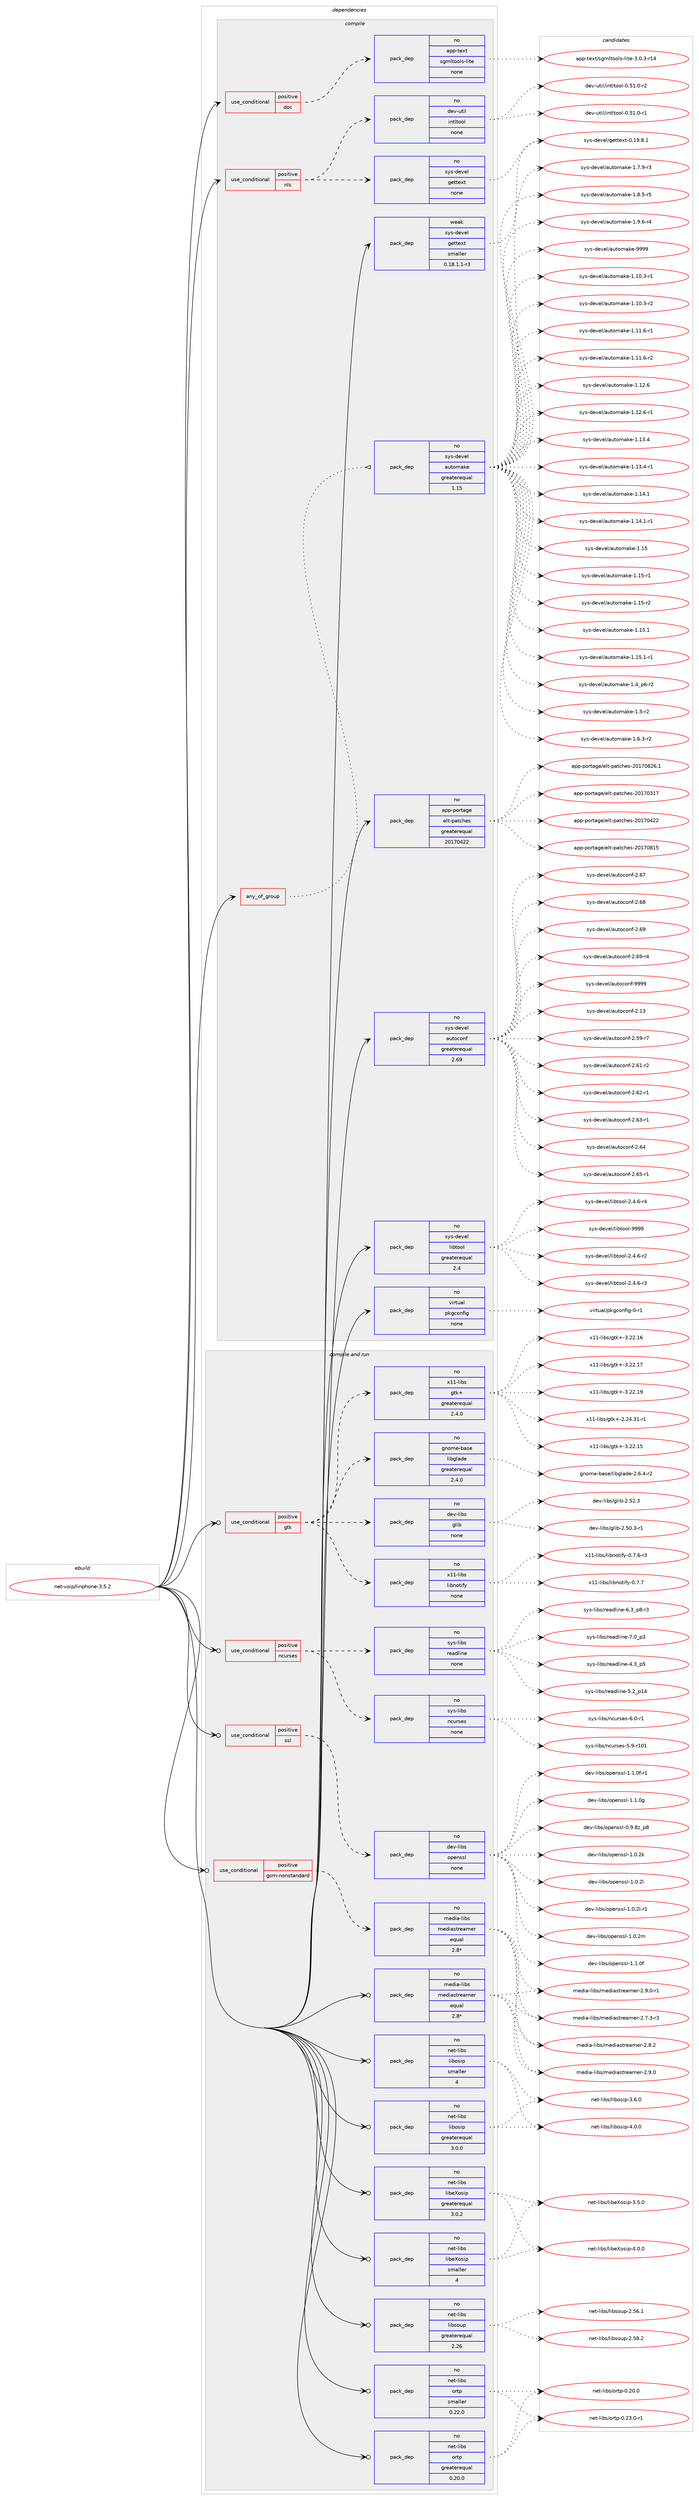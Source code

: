 digraph prolog {

# *************
# Graph options
# *************

newrank=true;
concentrate=true;
compound=true;
graph [rankdir=LR,fontname=Helvetica,fontsize=10,ranksep=1.5];#, ranksep=2.5, nodesep=0.2];
edge  [arrowhead=vee];
node  [fontname=Helvetica,fontsize=10];

# **********
# The ebuild
# **********

subgraph cluster_leftcol {
color=gray;
rank=same;
label=<<i>ebuild</i>>;
id [label="net-voip/linphone-3.5.2", color=red, width=4, href="../net-voip/linphone-3.5.2.svg"];
}

# ****************
# The dependencies
# ****************

subgraph cluster_midcol {
color=gray;
label=<<i>dependencies</i>>;
subgraph cluster_compile {
fillcolor="#eeeeee";
style=filled;
label=<<i>compile</i>>;
subgraph any7325 {
dependency437025 [label=<<TABLE BORDER="0" CELLBORDER="1" CELLSPACING="0" CELLPADDING="4"><TR><TD CELLPADDING="10">any_of_group</TD></TR></TABLE>>, shape=none, color=red];subgraph pack321517 {
dependency437026 [label=<<TABLE BORDER="0" CELLBORDER="1" CELLSPACING="0" CELLPADDING="4" WIDTH="220"><TR><TD ROWSPAN="6" CELLPADDING="30">pack_dep</TD></TR><TR><TD WIDTH="110">no</TD></TR><TR><TD>sys-devel</TD></TR><TR><TD>automake</TD></TR><TR><TD>greaterequal</TD></TR><TR><TD>1.15</TD></TR></TABLE>>, shape=none, color=blue];
}
dependency437025:e -> dependency437026:w [weight=20,style="dotted",arrowhead="oinv"];
}
id:e -> dependency437025:w [weight=20,style="solid",arrowhead="vee"];
subgraph cond107950 {
dependency437027 [label=<<TABLE BORDER="0" CELLBORDER="1" CELLSPACING="0" CELLPADDING="4"><TR><TD ROWSPAN="3" CELLPADDING="10">use_conditional</TD></TR><TR><TD>positive</TD></TR><TR><TD>doc</TD></TR></TABLE>>, shape=none, color=red];
subgraph pack321518 {
dependency437028 [label=<<TABLE BORDER="0" CELLBORDER="1" CELLSPACING="0" CELLPADDING="4" WIDTH="220"><TR><TD ROWSPAN="6" CELLPADDING="30">pack_dep</TD></TR><TR><TD WIDTH="110">no</TD></TR><TR><TD>app-text</TD></TR><TR><TD>sgmltools-lite</TD></TR><TR><TD>none</TD></TR><TR><TD></TD></TR></TABLE>>, shape=none, color=blue];
}
dependency437027:e -> dependency437028:w [weight=20,style="dashed",arrowhead="vee"];
}
id:e -> dependency437027:w [weight=20,style="solid",arrowhead="vee"];
subgraph cond107951 {
dependency437029 [label=<<TABLE BORDER="0" CELLBORDER="1" CELLSPACING="0" CELLPADDING="4"><TR><TD ROWSPAN="3" CELLPADDING="10">use_conditional</TD></TR><TR><TD>positive</TD></TR><TR><TD>nls</TD></TR></TABLE>>, shape=none, color=red];
subgraph pack321519 {
dependency437030 [label=<<TABLE BORDER="0" CELLBORDER="1" CELLSPACING="0" CELLPADDING="4" WIDTH="220"><TR><TD ROWSPAN="6" CELLPADDING="30">pack_dep</TD></TR><TR><TD WIDTH="110">no</TD></TR><TR><TD>dev-util</TD></TR><TR><TD>intltool</TD></TR><TR><TD>none</TD></TR><TR><TD></TD></TR></TABLE>>, shape=none, color=blue];
}
dependency437029:e -> dependency437030:w [weight=20,style="dashed",arrowhead="vee"];
subgraph pack321520 {
dependency437031 [label=<<TABLE BORDER="0" CELLBORDER="1" CELLSPACING="0" CELLPADDING="4" WIDTH="220"><TR><TD ROWSPAN="6" CELLPADDING="30">pack_dep</TD></TR><TR><TD WIDTH="110">no</TD></TR><TR><TD>sys-devel</TD></TR><TR><TD>gettext</TD></TR><TR><TD>none</TD></TR><TR><TD></TD></TR></TABLE>>, shape=none, color=blue];
}
dependency437029:e -> dependency437031:w [weight=20,style="dashed",arrowhead="vee"];
}
id:e -> dependency437029:w [weight=20,style="solid",arrowhead="vee"];
subgraph pack321521 {
dependency437032 [label=<<TABLE BORDER="0" CELLBORDER="1" CELLSPACING="0" CELLPADDING="4" WIDTH="220"><TR><TD ROWSPAN="6" CELLPADDING="30">pack_dep</TD></TR><TR><TD WIDTH="110">no</TD></TR><TR><TD>app-portage</TD></TR><TR><TD>elt-patches</TD></TR><TR><TD>greaterequal</TD></TR><TR><TD>20170422</TD></TR></TABLE>>, shape=none, color=blue];
}
id:e -> dependency437032:w [weight=20,style="solid",arrowhead="vee"];
subgraph pack321522 {
dependency437033 [label=<<TABLE BORDER="0" CELLBORDER="1" CELLSPACING="0" CELLPADDING="4" WIDTH="220"><TR><TD ROWSPAN="6" CELLPADDING="30">pack_dep</TD></TR><TR><TD WIDTH="110">no</TD></TR><TR><TD>sys-devel</TD></TR><TR><TD>autoconf</TD></TR><TR><TD>greaterequal</TD></TR><TR><TD>2.69</TD></TR></TABLE>>, shape=none, color=blue];
}
id:e -> dependency437033:w [weight=20,style="solid",arrowhead="vee"];
subgraph pack321523 {
dependency437034 [label=<<TABLE BORDER="0" CELLBORDER="1" CELLSPACING="0" CELLPADDING="4" WIDTH="220"><TR><TD ROWSPAN="6" CELLPADDING="30">pack_dep</TD></TR><TR><TD WIDTH="110">no</TD></TR><TR><TD>sys-devel</TD></TR><TR><TD>libtool</TD></TR><TR><TD>greaterequal</TD></TR><TR><TD>2.4</TD></TR></TABLE>>, shape=none, color=blue];
}
id:e -> dependency437034:w [weight=20,style="solid",arrowhead="vee"];
subgraph pack321524 {
dependency437035 [label=<<TABLE BORDER="0" CELLBORDER="1" CELLSPACING="0" CELLPADDING="4" WIDTH="220"><TR><TD ROWSPAN="6" CELLPADDING="30">pack_dep</TD></TR><TR><TD WIDTH="110">no</TD></TR><TR><TD>virtual</TD></TR><TR><TD>pkgconfig</TD></TR><TR><TD>none</TD></TR><TR><TD></TD></TR></TABLE>>, shape=none, color=blue];
}
id:e -> dependency437035:w [weight=20,style="solid",arrowhead="vee"];
subgraph pack321525 {
dependency437036 [label=<<TABLE BORDER="0" CELLBORDER="1" CELLSPACING="0" CELLPADDING="4" WIDTH="220"><TR><TD ROWSPAN="6" CELLPADDING="30">pack_dep</TD></TR><TR><TD WIDTH="110">weak</TD></TR><TR><TD>sys-devel</TD></TR><TR><TD>gettext</TD></TR><TR><TD>smaller</TD></TR><TR><TD>0.18.1.1-r3</TD></TR></TABLE>>, shape=none, color=blue];
}
id:e -> dependency437036:w [weight=20,style="solid",arrowhead="vee"];
}
subgraph cluster_compileandrun {
fillcolor="#eeeeee";
style=filled;
label=<<i>compile and run</i>>;
subgraph cond107952 {
dependency437037 [label=<<TABLE BORDER="0" CELLBORDER="1" CELLSPACING="0" CELLPADDING="4"><TR><TD ROWSPAN="3" CELLPADDING="10">use_conditional</TD></TR><TR><TD>positive</TD></TR><TR><TD>gsm-nonstandard</TD></TR></TABLE>>, shape=none, color=red];
subgraph pack321526 {
dependency437038 [label=<<TABLE BORDER="0" CELLBORDER="1" CELLSPACING="0" CELLPADDING="4" WIDTH="220"><TR><TD ROWSPAN="6" CELLPADDING="30">pack_dep</TD></TR><TR><TD WIDTH="110">no</TD></TR><TR><TD>media-libs</TD></TR><TR><TD>mediastreamer</TD></TR><TR><TD>equal</TD></TR><TR><TD>2.8*</TD></TR></TABLE>>, shape=none, color=blue];
}
dependency437037:e -> dependency437038:w [weight=20,style="dashed",arrowhead="vee"];
}
id:e -> dependency437037:w [weight=20,style="solid",arrowhead="odotvee"];
subgraph cond107953 {
dependency437039 [label=<<TABLE BORDER="0" CELLBORDER="1" CELLSPACING="0" CELLPADDING="4"><TR><TD ROWSPAN="3" CELLPADDING="10">use_conditional</TD></TR><TR><TD>positive</TD></TR><TR><TD>gtk</TD></TR></TABLE>>, shape=none, color=red];
subgraph pack321527 {
dependency437040 [label=<<TABLE BORDER="0" CELLBORDER="1" CELLSPACING="0" CELLPADDING="4" WIDTH="220"><TR><TD ROWSPAN="6" CELLPADDING="30">pack_dep</TD></TR><TR><TD WIDTH="110">no</TD></TR><TR><TD>dev-libs</TD></TR><TR><TD>glib</TD></TR><TR><TD>none</TD></TR><TR><TD></TD></TR></TABLE>>, shape=none, color=blue];
}
dependency437039:e -> dependency437040:w [weight=20,style="dashed",arrowhead="vee"];
subgraph pack321528 {
dependency437041 [label=<<TABLE BORDER="0" CELLBORDER="1" CELLSPACING="0" CELLPADDING="4" WIDTH="220"><TR><TD ROWSPAN="6" CELLPADDING="30">pack_dep</TD></TR><TR><TD WIDTH="110">no</TD></TR><TR><TD>gnome-base</TD></TR><TR><TD>libglade</TD></TR><TR><TD>greaterequal</TD></TR><TR><TD>2.4.0</TD></TR></TABLE>>, shape=none, color=blue];
}
dependency437039:e -> dependency437041:w [weight=20,style="dashed",arrowhead="vee"];
subgraph pack321529 {
dependency437042 [label=<<TABLE BORDER="0" CELLBORDER="1" CELLSPACING="0" CELLPADDING="4" WIDTH="220"><TR><TD ROWSPAN="6" CELLPADDING="30">pack_dep</TD></TR><TR><TD WIDTH="110">no</TD></TR><TR><TD>x11-libs</TD></TR><TR><TD>gtk+</TD></TR><TR><TD>greaterequal</TD></TR><TR><TD>2.4.0</TD></TR></TABLE>>, shape=none, color=blue];
}
dependency437039:e -> dependency437042:w [weight=20,style="dashed",arrowhead="vee"];
subgraph pack321530 {
dependency437043 [label=<<TABLE BORDER="0" CELLBORDER="1" CELLSPACING="0" CELLPADDING="4" WIDTH="220"><TR><TD ROWSPAN="6" CELLPADDING="30">pack_dep</TD></TR><TR><TD WIDTH="110">no</TD></TR><TR><TD>x11-libs</TD></TR><TR><TD>libnotify</TD></TR><TR><TD>none</TD></TR><TR><TD></TD></TR></TABLE>>, shape=none, color=blue];
}
dependency437039:e -> dependency437043:w [weight=20,style="dashed",arrowhead="vee"];
}
id:e -> dependency437039:w [weight=20,style="solid",arrowhead="odotvee"];
subgraph cond107954 {
dependency437044 [label=<<TABLE BORDER="0" CELLBORDER="1" CELLSPACING="0" CELLPADDING="4"><TR><TD ROWSPAN="3" CELLPADDING="10">use_conditional</TD></TR><TR><TD>positive</TD></TR><TR><TD>ncurses</TD></TR></TABLE>>, shape=none, color=red];
subgraph pack321531 {
dependency437045 [label=<<TABLE BORDER="0" CELLBORDER="1" CELLSPACING="0" CELLPADDING="4" WIDTH="220"><TR><TD ROWSPAN="6" CELLPADDING="30">pack_dep</TD></TR><TR><TD WIDTH="110">no</TD></TR><TR><TD>sys-libs</TD></TR><TR><TD>readline</TD></TR><TR><TD>none</TD></TR><TR><TD></TD></TR></TABLE>>, shape=none, color=blue];
}
dependency437044:e -> dependency437045:w [weight=20,style="dashed",arrowhead="vee"];
subgraph pack321532 {
dependency437046 [label=<<TABLE BORDER="0" CELLBORDER="1" CELLSPACING="0" CELLPADDING="4" WIDTH="220"><TR><TD ROWSPAN="6" CELLPADDING="30">pack_dep</TD></TR><TR><TD WIDTH="110">no</TD></TR><TR><TD>sys-libs</TD></TR><TR><TD>ncurses</TD></TR><TR><TD>none</TD></TR><TR><TD></TD></TR></TABLE>>, shape=none, color=blue];
}
dependency437044:e -> dependency437046:w [weight=20,style="dashed",arrowhead="vee"];
}
id:e -> dependency437044:w [weight=20,style="solid",arrowhead="odotvee"];
subgraph cond107955 {
dependency437047 [label=<<TABLE BORDER="0" CELLBORDER="1" CELLSPACING="0" CELLPADDING="4"><TR><TD ROWSPAN="3" CELLPADDING="10">use_conditional</TD></TR><TR><TD>positive</TD></TR><TR><TD>ssl</TD></TR></TABLE>>, shape=none, color=red];
subgraph pack321533 {
dependency437048 [label=<<TABLE BORDER="0" CELLBORDER="1" CELLSPACING="0" CELLPADDING="4" WIDTH="220"><TR><TD ROWSPAN="6" CELLPADDING="30">pack_dep</TD></TR><TR><TD WIDTH="110">no</TD></TR><TR><TD>dev-libs</TD></TR><TR><TD>openssl</TD></TR><TR><TD>none</TD></TR><TR><TD></TD></TR></TABLE>>, shape=none, color=blue];
}
dependency437047:e -> dependency437048:w [weight=20,style="dashed",arrowhead="vee"];
}
id:e -> dependency437047:w [weight=20,style="solid",arrowhead="odotvee"];
subgraph pack321534 {
dependency437049 [label=<<TABLE BORDER="0" CELLBORDER="1" CELLSPACING="0" CELLPADDING="4" WIDTH="220"><TR><TD ROWSPAN="6" CELLPADDING="30">pack_dep</TD></TR><TR><TD WIDTH="110">no</TD></TR><TR><TD>media-libs</TD></TR><TR><TD>mediastreamer</TD></TR><TR><TD>equal</TD></TR><TR><TD>2.8*</TD></TR></TABLE>>, shape=none, color=blue];
}
id:e -> dependency437049:w [weight=20,style="solid",arrowhead="odotvee"];
subgraph pack321535 {
dependency437050 [label=<<TABLE BORDER="0" CELLBORDER="1" CELLSPACING="0" CELLPADDING="4" WIDTH="220"><TR><TD ROWSPAN="6" CELLPADDING="30">pack_dep</TD></TR><TR><TD WIDTH="110">no</TD></TR><TR><TD>net-libs</TD></TR><TR><TD>libeXosip</TD></TR><TR><TD>greaterequal</TD></TR><TR><TD>3.0.2</TD></TR></TABLE>>, shape=none, color=blue];
}
id:e -> dependency437050:w [weight=20,style="solid",arrowhead="odotvee"];
subgraph pack321536 {
dependency437051 [label=<<TABLE BORDER="0" CELLBORDER="1" CELLSPACING="0" CELLPADDING="4" WIDTH="220"><TR><TD ROWSPAN="6" CELLPADDING="30">pack_dep</TD></TR><TR><TD WIDTH="110">no</TD></TR><TR><TD>net-libs</TD></TR><TR><TD>libeXosip</TD></TR><TR><TD>smaller</TD></TR><TR><TD>4</TD></TR></TABLE>>, shape=none, color=blue];
}
id:e -> dependency437051:w [weight=20,style="solid",arrowhead="odotvee"];
subgraph pack321537 {
dependency437052 [label=<<TABLE BORDER="0" CELLBORDER="1" CELLSPACING="0" CELLPADDING="4" WIDTH="220"><TR><TD ROWSPAN="6" CELLPADDING="30">pack_dep</TD></TR><TR><TD WIDTH="110">no</TD></TR><TR><TD>net-libs</TD></TR><TR><TD>libosip</TD></TR><TR><TD>greaterequal</TD></TR><TR><TD>3.0.0</TD></TR></TABLE>>, shape=none, color=blue];
}
id:e -> dependency437052:w [weight=20,style="solid",arrowhead="odotvee"];
subgraph pack321538 {
dependency437053 [label=<<TABLE BORDER="0" CELLBORDER="1" CELLSPACING="0" CELLPADDING="4" WIDTH="220"><TR><TD ROWSPAN="6" CELLPADDING="30">pack_dep</TD></TR><TR><TD WIDTH="110">no</TD></TR><TR><TD>net-libs</TD></TR><TR><TD>libosip</TD></TR><TR><TD>smaller</TD></TR><TR><TD>4</TD></TR></TABLE>>, shape=none, color=blue];
}
id:e -> dependency437053:w [weight=20,style="solid",arrowhead="odotvee"];
subgraph pack321539 {
dependency437054 [label=<<TABLE BORDER="0" CELLBORDER="1" CELLSPACING="0" CELLPADDING="4" WIDTH="220"><TR><TD ROWSPAN="6" CELLPADDING="30">pack_dep</TD></TR><TR><TD WIDTH="110">no</TD></TR><TR><TD>net-libs</TD></TR><TR><TD>libsoup</TD></TR><TR><TD>greaterequal</TD></TR><TR><TD>2.26</TD></TR></TABLE>>, shape=none, color=blue];
}
id:e -> dependency437054:w [weight=20,style="solid",arrowhead="odotvee"];
subgraph pack321540 {
dependency437055 [label=<<TABLE BORDER="0" CELLBORDER="1" CELLSPACING="0" CELLPADDING="4" WIDTH="220"><TR><TD ROWSPAN="6" CELLPADDING="30">pack_dep</TD></TR><TR><TD WIDTH="110">no</TD></TR><TR><TD>net-libs</TD></TR><TR><TD>ortp</TD></TR><TR><TD>greaterequal</TD></TR><TR><TD>0.20.0</TD></TR></TABLE>>, shape=none, color=blue];
}
id:e -> dependency437055:w [weight=20,style="solid",arrowhead="odotvee"];
subgraph pack321541 {
dependency437056 [label=<<TABLE BORDER="0" CELLBORDER="1" CELLSPACING="0" CELLPADDING="4" WIDTH="220"><TR><TD ROWSPAN="6" CELLPADDING="30">pack_dep</TD></TR><TR><TD WIDTH="110">no</TD></TR><TR><TD>net-libs</TD></TR><TR><TD>ortp</TD></TR><TR><TD>smaller</TD></TR><TR><TD>0.22.0</TD></TR></TABLE>>, shape=none, color=blue];
}
id:e -> dependency437056:w [weight=20,style="solid",arrowhead="odotvee"];
}
subgraph cluster_run {
fillcolor="#eeeeee";
style=filled;
label=<<i>run</i>>;
}
}

# **************
# The candidates
# **************

subgraph cluster_choices {
rank=same;
color=gray;
label=<<i>candidates</i>>;

subgraph choice321517 {
color=black;
nodesep=1;
choice11512111545100101118101108479711711611110997107101454946494846514511449 [label="sys-devel/automake-1.10.3-r1", color=red, width=4,href="../sys-devel/automake-1.10.3-r1.svg"];
choice11512111545100101118101108479711711611110997107101454946494846514511450 [label="sys-devel/automake-1.10.3-r2", color=red, width=4,href="../sys-devel/automake-1.10.3-r2.svg"];
choice11512111545100101118101108479711711611110997107101454946494946544511449 [label="sys-devel/automake-1.11.6-r1", color=red, width=4,href="../sys-devel/automake-1.11.6-r1.svg"];
choice11512111545100101118101108479711711611110997107101454946494946544511450 [label="sys-devel/automake-1.11.6-r2", color=red, width=4,href="../sys-devel/automake-1.11.6-r2.svg"];
choice1151211154510010111810110847971171161111099710710145494649504654 [label="sys-devel/automake-1.12.6", color=red, width=4,href="../sys-devel/automake-1.12.6.svg"];
choice11512111545100101118101108479711711611110997107101454946495046544511449 [label="sys-devel/automake-1.12.6-r1", color=red, width=4,href="../sys-devel/automake-1.12.6-r1.svg"];
choice1151211154510010111810110847971171161111099710710145494649514652 [label="sys-devel/automake-1.13.4", color=red, width=4,href="../sys-devel/automake-1.13.4.svg"];
choice11512111545100101118101108479711711611110997107101454946495146524511449 [label="sys-devel/automake-1.13.4-r1", color=red, width=4,href="../sys-devel/automake-1.13.4-r1.svg"];
choice1151211154510010111810110847971171161111099710710145494649524649 [label="sys-devel/automake-1.14.1", color=red, width=4,href="../sys-devel/automake-1.14.1.svg"];
choice11512111545100101118101108479711711611110997107101454946495246494511449 [label="sys-devel/automake-1.14.1-r1", color=red, width=4,href="../sys-devel/automake-1.14.1-r1.svg"];
choice115121115451001011181011084797117116111109971071014549464953 [label="sys-devel/automake-1.15", color=red, width=4,href="../sys-devel/automake-1.15.svg"];
choice1151211154510010111810110847971171161111099710710145494649534511449 [label="sys-devel/automake-1.15-r1", color=red, width=4,href="../sys-devel/automake-1.15-r1.svg"];
choice1151211154510010111810110847971171161111099710710145494649534511450 [label="sys-devel/automake-1.15-r2", color=red, width=4,href="../sys-devel/automake-1.15-r2.svg"];
choice1151211154510010111810110847971171161111099710710145494649534649 [label="sys-devel/automake-1.15.1", color=red, width=4,href="../sys-devel/automake-1.15.1.svg"];
choice11512111545100101118101108479711711611110997107101454946495346494511449 [label="sys-devel/automake-1.15.1-r1", color=red, width=4,href="../sys-devel/automake-1.15.1-r1.svg"];
choice115121115451001011181011084797117116111109971071014549465295112544511450 [label="sys-devel/automake-1.4_p6-r2", color=red, width=4,href="../sys-devel/automake-1.4_p6-r2.svg"];
choice11512111545100101118101108479711711611110997107101454946534511450 [label="sys-devel/automake-1.5-r2", color=red, width=4,href="../sys-devel/automake-1.5-r2.svg"];
choice115121115451001011181011084797117116111109971071014549465446514511450 [label="sys-devel/automake-1.6.3-r2", color=red, width=4,href="../sys-devel/automake-1.6.3-r2.svg"];
choice115121115451001011181011084797117116111109971071014549465546574511451 [label="sys-devel/automake-1.7.9-r3", color=red, width=4,href="../sys-devel/automake-1.7.9-r3.svg"];
choice115121115451001011181011084797117116111109971071014549465646534511453 [label="sys-devel/automake-1.8.5-r5", color=red, width=4,href="../sys-devel/automake-1.8.5-r5.svg"];
choice115121115451001011181011084797117116111109971071014549465746544511452 [label="sys-devel/automake-1.9.6-r4", color=red, width=4,href="../sys-devel/automake-1.9.6-r4.svg"];
choice115121115451001011181011084797117116111109971071014557575757 [label="sys-devel/automake-9999", color=red, width=4,href="../sys-devel/automake-9999.svg"];
dependency437026:e -> choice11512111545100101118101108479711711611110997107101454946494846514511449:w [style=dotted,weight="100"];
dependency437026:e -> choice11512111545100101118101108479711711611110997107101454946494846514511450:w [style=dotted,weight="100"];
dependency437026:e -> choice11512111545100101118101108479711711611110997107101454946494946544511449:w [style=dotted,weight="100"];
dependency437026:e -> choice11512111545100101118101108479711711611110997107101454946494946544511450:w [style=dotted,weight="100"];
dependency437026:e -> choice1151211154510010111810110847971171161111099710710145494649504654:w [style=dotted,weight="100"];
dependency437026:e -> choice11512111545100101118101108479711711611110997107101454946495046544511449:w [style=dotted,weight="100"];
dependency437026:e -> choice1151211154510010111810110847971171161111099710710145494649514652:w [style=dotted,weight="100"];
dependency437026:e -> choice11512111545100101118101108479711711611110997107101454946495146524511449:w [style=dotted,weight="100"];
dependency437026:e -> choice1151211154510010111810110847971171161111099710710145494649524649:w [style=dotted,weight="100"];
dependency437026:e -> choice11512111545100101118101108479711711611110997107101454946495246494511449:w [style=dotted,weight="100"];
dependency437026:e -> choice115121115451001011181011084797117116111109971071014549464953:w [style=dotted,weight="100"];
dependency437026:e -> choice1151211154510010111810110847971171161111099710710145494649534511449:w [style=dotted,weight="100"];
dependency437026:e -> choice1151211154510010111810110847971171161111099710710145494649534511450:w [style=dotted,weight="100"];
dependency437026:e -> choice1151211154510010111810110847971171161111099710710145494649534649:w [style=dotted,weight="100"];
dependency437026:e -> choice11512111545100101118101108479711711611110997107101454946495346494511449:w [style=dotted,weight="100"];
dependency437026:e -> choice115121115451001011181011084797117116111109971071014549465295112544511450:w [style=dotted,weight="100"];
dependency437026:e -> choice11512111545100101118101108479711711611110997107101454946534511450:w [style=dotted,weight="100"];
dependency437026:e -> choice115121115451001011181011084797117116111109971071014549465446514511450:w [style=dotted,weight="100"];
dependency437026:e -> choice115121115451001011181011084797117116111109971071014549465546574511451:w [style=dotted,weight="100"];
dependency437026:e -> choice115121115451001011181011084797117116111109971071014549465646534511453:w [style=dotted,weight="100"];
dependency437026:e -> choice115121115451001011181011084797117116111109971071014549465746544511452:w [style=dotted,weight="100"];
dependency437026:e -> choice115121115451001011181011084797117116111109971071014557575757:w [style=dotted,weight="100"];
}
subgraph choice321518 {
color=black;
nodesep=1;
choice97112112451161011201164711510310910811611111110811545108105116101455146484651451144952 [label="app-text/sgmltools-lite-3.0.3-r14", color=red, width=4,href="../app-text/sgmltools-lite-3.0.3-r14.svg"];
dependency437028:e -> choice97112112451161011201164711510310910811611111110811545108105116101455146484651451144952:w [style=dotted,weight="100"];
}
subgraph choice321519 {
color=black;
nodesep=1;
choice1001011184511711610510847105110116108116111111108454846534946484511449 [label="dev-util/intltool-0.51.0-r1", color=red, width=4,href="../dev-util/intltool-0.51.0-r1.svg"];
choice1001011184511711610510847105110116108116111111108454846534946484511450 [label="dev-util/intltool-0.51.0-r2", color=red, width=4,href="../dev-util/intltool-0.51.0-r2.svg"];
dependency437030:e -> choice1001011184511711610510847105110116108116111111108454846534946484511449:w [style=dotted,weight="100"];
dependency437030:e -> choice1001011184511711610510847105110116108116111111108454846534946484511450:w [style=dotted,weight="100"];
}
subgraph choice321520 {
color=black;
nodesep=1;
choice1151211154510010111810110847103101116116101120116454846495746564649 [label="sys-devel/gettext-0.19.8.1", color=red, width=4,href="../sys-devel/gettext-0.19.8.1.svg"];
dependency437031:e -> choice1151211154510010111810110847103101116116101120116454846495746564649:w [style=dotted,weight="100"];
}
subgraph choice321521 {
color=black;
nodesep=1;
choice97112112451121111141169710310147101108116451129711699104101115455048495548514955 [label="app-portage/elt-patches-20170317", color=red, width=4,href="../app-portage/elt-patches-20170317.svg"];
choice97112112451121111141169710310147101108116451129711699104101115455048495548525050 [label="app-portage/elt-patches-20170422", color=red, width=4,href="../app-portage/elt-patches-20170422.svg"];
choice97112112451121111141169710310147101108116451129711699104101115455048495548564953 [label="app-portage/elt-patches-20170815", color=red, width=4,href="../app-portage/elt-patches-20170815.svg"];
choice971121124511211111411697103101471011081164511297116991041011154550484955485650544649 [label="app-portage/elt-patches-20170826.1", color=red, width=4,href="../app-portage/elt-patches-20170826.1.svg"];
dependency437032:e -> choice97112112451121111141169710310147101108116451129711699104101115455048495548514955:w [style=dotted,weight="100"];
dependency437032:e -> choice97112112451121111141169710310147101108116451129711699104101115455048495548525050:w [style=dotted,weight="100"];
dependency437032:e -> choice97112112451121111141169710310147101108116451129711699104101115455048495548564953:w [style=dotted,weight="100"];
dependency437032:e -> choice971121124511211111411697103101471011081164511297116991041011154550484955485650544649:w [style=dotted,weight="100"];
}
subgraph choice321522 {
color=black;
nodesep=1;
choice115121115451001011181011084797117116111991111101024550464951 [label="sys-devel/autoconf-2.13", color=red, width=4,href="../sys-devel/autoconf-2.13.svg"];
choice1151211154510010111810110847971171161119911111010245504653574511455 [label="sys-devel/autoconf-2.59-r7", color=red, width=4,href="../sys-devel/autoconf-2.59-r7.svg"];
choice1151211154510010111810110847971171161119911111010245504654494511450 [label="sys-devel/autoconf-2.61-r2", color=red, width=4,href="../sys-devel/autoconf-2.61-r2.svg"];
choice1151211154510010111810110847971171161119911111010245504654504511449 [label="sys-devel/autoconf-2.62-r1", color=red, width=4,href="../sys-devel/autoconf-2.62-r1.svg"];
choice1151211154510010111810110847971171161119911111010245504654514511449 [label="sys-devel/autoconf-2.63-r1", color=red, width=4,href="../sys-devel/autoconf-2.63-r1.svg"];
choice115121115451001011181011084797117116111991111101024550465452 [label="sys-devel/autoconf-2.64", color=red, width=4,href="../sys-devel/autoconf-2.64.svg"];
choice1151211154510010111810110847971171161119911111010245504654534511449 [label="sys-devel/autoconf-2.65-r1", color=red, width=4,href="../sys-devel/autoconf-2.65-r1.svg"];
choice115121115451001011181011084797117116111991111101024550465455 [label="sys-devel/autoconf-2.67", color=red, width=4,href="../sys-devel/autoconf-2.67.svg"];
choice115121115451001011181011084797117116111991111101024550465456 [label="sys-devel/autoconf-2.68", color=red, width=4,href="../sys-devel/autoconf-2.68.svg"];
choice115121115451001011181011084797117116111991111101024550465457 [label="sys-devel/autoconf-2.69", color=red, width=4,href="../sys-devel/autoconf-2.69.svg"];
choice1151211154510010111810110847971171161119911111010245504654574511452 [label="sys-devel/autoconf-2.69-r4", color=red, width=4,href="../sys-devel/autoconf-2.69-r4.svg"];
choice115121115451001011181011084797117116111991111101024557575757 [label="sys-devel/autoconf-9999", color=red, width=4,href="../sys-devel/autoconf-9999.svg"];
dependency437033:e -> choice115121115451001011181011084797117116111991111101024550464951:w [style=dotted,weight="100"];
dependency437033:e -> choice1151211154510010111810110847971171161119911111010245504653574511455:w [style=dotted,weight="100"];
dependency437033:e -> choice1151211154510010111810110847971171161119911111010245504654494511450:w [style=dotted,weight="100"];
dependency437033:e -> choice1151211154510010111810110847971171161119911111010245504654504511449:w [style=dotted,weight="100"];
dependency437033:e -> choice1151211154510010111810110847971171161119911111010245504654514511449:w [style=dotted,weight="100"];
dependency437033:e -> choice115121115451001011181011084797117116111991111101024550465452:w [style=dotted,weight="100"];
dependency437033:e -> choice1151211154510010111810110847971171161119911111010245504654534511449:w [style=dotted,weight="100"];
dependency437033:e -> choice115121115451001011181011084797117116111991111101024550465455:w [style=dotted,weight="100"];
dependency437033:e -> choice115121115451001011181011084797117116111991111101024550465456:w [style=dotted,weight="100"];
dependency437033:e -> choice115121115451001011181011084797117116111991111101024550465457:w [style=dotted,weight="100"];
dependency437033:e -> choice1151211154510010111810110847971171161119911111010245504654574511452:w [style=dotted,weight="100"];
dependency437033:e -> choice115121115451001011181011084797117116111991111101024557575757:w [style=dotted,weight="100"];
}
subgraph choice321523 {
color=black;
nodesep=1;
choice1151211154510010111810110847108105981161111111084550465246544511450 [label="sys-devel/libtool-2.4.6-r2", color=red, width=4,href="../sys-devel/libtool-2.4.6-r2.svg"];
choice1151211154510010111810110847108105981161111111084550465246544511451 [label="sys-devel/libtool-2.4.6-r3", color=red, width=4,href="../sys-devel/libtool-2.4.6-r3.svg"];
choice1151211154510010111810110847108105981161111111084550465246544511452 [label="sys-devel/libtool-2.4.6-r4", color=red, width=4,href="../sys-devel/libtool-2.4.6-r4.svg"];
choice1151211154510010111810110847108105981161111111084557575757 [label="sys-devel/libtool-9999", color=red, width=4,href="../sys-devel/libtool-9999.svg"];
dependency437034:e -> choice1151211154510010111810110847108105981161111111084550465246544511450:w [style=dotted,weight="100"];
dependency437034:e -> choice1151211154510010111810110847108105981161111111084550465246544511451:w [style=dotted,weight="100"];
dependency437034:e -> choice1151211154510010111810110847108105981161111111084550465246544511452:w [style=dotted,weight="100"];
dependency437034:e -> choice1151211154510010111810110847108105981161111111084557575757:w [style=dotted,weight="100"];
}
subgraph choice321524 {
color=black;
nodesep=1;
choice11810511411611797108471121071039911111010210510345484511449 [label="virtual/pkgconfig-0-r1", color=red, width=4,href="../virtual/pkgconfig-0-r1.svg"];
dependency437035:e -> choice11810511411611797108471121071039911111010210510345484511449:w [style=dotted,weight="100"];
}
subgraph choice321525 {
color=black;
nodesep=1;
choice1151211154510010111810110847103101116116101120116454846495746564649 [label="sys-devel/gettext-0.19.8.1", color=red, width=4,href="../sys-devel/gettext-0.19.8.1.svg"];
dependency437036:e -> choice1151211154510010111810110847103101116116101120116454846495746564649:w [style=dotted,weight="100"];
}
subgraph choice321526 {
color=black;
nodesep=1;
choice1091011001059745108105981154710910110010597115116114101971091011144550465546514511451 [label="media-libs/mediastreamer-2.7.3-r3", color=red, width=4,href="../media-libs/mediastreamer-2.7.3-r3.svg"];
choice109101100105974510810598115471091011001059711511611410197109101114455046564650 [label="media-libs/mediastreamer-2.8.2", color=red, width=4,href="../media-libs/mediastreamer-2.8.2.svg"];
choice109101100105974510810598115471091011001059711511611410197109101114455046574648 [label="media-libs/mediastreamer-2.9.0", color=red, width=4,href="../media-libs/mediastreamer-2.9.0.svg"];
choice1091011001059745108105981154710910110010597115116114101971091011144550465746484511449 [label="media-libs/mediastreamer-2.9.0-r1", color=red, width=4,href="../media-libs/mediastreamer-2.9.0-r1.svg"];
dependency437038:e -> choice1091011001059745108105981154710910110010597115116114101971091011144550465546514511451:w [style=dotted,weight="100"];
dependency437038:e -> choice109101100105974510810598115471091011001059711511611410197109101114455046564650:w [style=dotted,weight="100"];
dependency437038:e -> choice109101100105974510810598115471091011001059711511611410197109101114455046574648:w [style=dotted,weight="100"];
dependency437038:e -> choice1091011001059745108105981154710910110010597115116114101971091011144550465746484511449:w [style=dotted,weight="100"];
}
subgraph choice321527 {
color=black;
nodesep=1;
choice10010111845108105981154710310810598455046534846514511449 [label="dev-libs/glib-2.50.3-r1", color=red, width=4,href="../dev-libs/glib-2.50.3-r1.svg"];
choice1001011184510810598115471031081059845504653504651 [label="dev-libs/glib-2.52.3", color=red, width=4,href="../dev-libs/glib-2.52.3.svg"];
dependency437040:e -> choice10010111845108105981154710310810598455046534846514511449:w [style=dotted,weight="100"];
dependency437040:e -> choice1001011184510810598115471031081059845504653504651:w [style=dotted,weight="100"];
}
subgraph choice321528 {
color=black;
nodesep=1;
choice1031101111091014598971151014710810598103108971001014550465446524511450 [label="gnome-base/libglade-2.6.4-r2", color=red, width=4,href="../gnome-base/libglade-2.6.4-r2.svg"];
dependency437041:e -> choice1031101111091014598971151014710810598103108971001014550465446524511450:w [style=dotted,weight="100"];
}
subgraph choice321529 {
color=black;
nodesep=1;
choice12049494510810598115471031161074345504650524651494511449 [label="x11-libs/gtk+-2.24.31-r1", color=red, width=4,href="../x11-libs/gtk+-2.24.31-r1.svg"];
choice1204949451081059811547103116107434551465050464953 [label="x11-libs/gtk+-3.22.15", color=red, width=4,href="../x11-libs/gtk+-3.22.15.svg"];
choice1204949451081059811547103116107434551465050464954 [label="x11-libs/gtk+-3.22.16", color=red, width=4,href="../x11-libs/gtk+-3.22.16.svg"];
choice1204949451081059811547103116107434551465050464955 [label="x11-libs/gtk+-3.22.17", color=red, width=4,href="../x11-libs/gtk+-3.22.17.svg"];
choice1204949451081059811547103116107434551465050464957 [label="x11-libs/gtk+-3.22.19", color=red, width=4,href="../x11-libs/gtk+-3.22.19.svg"];
dependency437042:e -> choice12049494510810598115471031161074345504650524651494511449:w [style=dotted,weight="100"];
dependency437042:e -> choice1204949451081059811547103116107434551465050464953:w [style=dotted,weight="100"];
dependency437042:e -> choice1204949451081059811547103116107434551465050464954:w [style=dotted,weight="100"];
dependency437042:e -> choice1204949451081059811547103116107434551465050464955:w [style=dotted,weight="100"];
dependency437042:e -> choice1204949451081059811547103116107434551465050464957:w [style=dotted,weight="100"];
}
subgraph choice321530 {
color=black;
nodesep=1;
choice1204949451081059811547108105981101111161051021214548465546544511451 [label="x11-libs/libnotify-0.7.6-r3", color=red, width=4,href="../x11-libs/libnotify-0.7.6-r3.svg"];
choice120494945108105981154710810598110111116105102121454846554655 [label="x11-libs/libnotify-0.7.7", color=red, width=4,href="../x11-libs/libnotify-0.7.7.svg"];
dependency437043:e -> choice1204949451081059811547108105981101111161051021214548465546544511451:w [style=dotted,weight="100"];
dependency437043:e -> choice120494945108105981154710810598110111116105102121454846554655:w [style=dotted,weight="100"];
}
subgraph choice321531 {
color=black;
nodesep=1;
choice11512111545108105981154711410197100108105110101455246519511253 [label="sys-libs/readline-4.3_p5", color=red, width=4,href="../sys-libs/readline-4.3_p5.svg"];
choice1151211154510810598115471141019710010810511010145534650951124952 [label="sys-libs/readline-5.2_p14", color=red, width=4,href="../sys-libs/readline-5.2_p14.svg"];
choice115121115451081059811547114101971001081051101014554465195112564511451 [label="sys-libs/readline-6.3_p8-r3", color=red, width=4,href="../sys-libs/readline-6.3_p8-r3.svg"];
choice11512111545108105981154711410197100108105110101455546489511251 [label="sys-libs/readline-7.0_p3", color=red, width=4,href="../sys-libs/readline-7.0_p3.svg"];
dependency437045:e -> choice11512111545108105981154711410197100108105110101455246519511253:w [style=dotted,weight="100"];
dependency437045:e -> choice1151211154510810598115471141019710010810511010145534650951124952:w [style=dotted,weight="100"];
dependency437045:e -> choice115121115451081059811547114101971001081051101014554465195112564511451:w [style=dotted,weight="100"];
dependency437045:e -> choice11512111545108105981154711410197100108105110101455546489511251:w [style=dotted,weight="100"];
}
subgraph choice321532 {
color=black;
nodesep=1;
choice115121115451081059811547110991171141151011154553465745114494849 [label="sys-libs/ncurses-5.9-r101", color=red, width=4,href="../sys-libs/ncurses-5.9-r101.svg"];
choice11512111545108105981154711099117114115101115455446484511449 [label="sys-libs/ncurses-6.0-r1", color=red, width=4,href="../sys-libs/ncurses-6.0-r1.svg"];
dependency437046:e -> choice115121115451081059811547110991171141151011154553465745114494849:w [style=dotted,weight="100"];
dependency437046:e -> choice11512111545108105981154711099117114115101115455446484511449:w [style=dotted,weight="100"];
}
subgraph choice321533 {
color=black;
nodesep=1;
choice1001011184510810598115471111121011101151151084548465746561229511256 [label="dev-libs/openssl-0.9.8z_p8", color=red, width=4,href="../dev-libs/openssl-0.9.8z_p8.svg"];
choice100101118451081059811547111112101110115115108454946484650107 [label="dev-libs/openssl-1.0.2k", color=red, width=4,href="../dev-libs/openssl-1.0.2k.svg"];
choice100101118451081059811547111112101110115115108454946484650108 [label="dev-libs/openssl-1.0.2l", color=red, width=4,href="../dev-libs/openssl-1.0.2l.svg"];
choice1001011184510810598115471111121011101151151084549464846501084511449 [label="dev-libs/openssl-1.0.2l-r1", color=red, width=4,href="../dev-libs/openssl-1.0.2l-r1.svg"];
choice100101118451081059811547111112101110115115108454946484650109 [label="dev-libs/openssl-1.0.2m", color=red, width=4,href="../dev-libs/openssl-1.0.2m.svg"];
choice100101118451081059811547111112101110115115108454946494648102 [label="dev-libs/openssl-1.1.0f", color=red, width=4,href="../dev-libs/openssl-1.1.0f.svg"];
choice1001011184510810598115471111121011101151151084549464946481024511449 [label="dev-libs/openssl-1.1.0f-r1", color=red, width=4,href="../dev-libs/openssl-1.1.0f-r1.svg"];
choice100101118451081059811547111112101110115115108454946494648103 [label="dev-libs/openssl-1.1.0g", color=red, width=4,href="../dev-libs/openssl-1.1.0g.svg"];
dependency437048:e -> choice1001011184510810598115471111121011101151151084548465746561229511256:w [style=dotted,weight="100"];
dependency437048:e -> choice100101118451081059811547111112101110115115108454946484650107:w [style=dotted,weight="100"];
dependency437048:e -> choice100101118451081059811547111112101110115115108454946484650108:w [style=dotted,weight="100"];
dependency437048:e -> choice1001011184510810598115471111121011101151151084549464846501084511449:w [style=dotted,weight="100"];
dependency437048:e -> choice100101118451081059811547111112101110115115108454946484650109:w [style=dotted,weight="100"];
dependency437048:e -> choice100101118451081059811547111112101110115115108454946494648102:w [style=dotted,weight="100"];
dependency437048:e -> choice1001011184510810598115471111121011101151151084549464946481024511449:w [style=dotted,weight="100"];
dependency437048:e -> choice100101118451081059811547111112101110115115108454946494648103:w [style=dotted,weight="100"];
}
subgraph choice321534 {
color=black;
nodesep=1;
choice1091011001059745108105981154710910110010597115116114101971091011144550465546514511451 [label="media-libs/mediastreamer-2.7.3-r3", color=red, width=4,href="../media-libs/mediastreamer-2.7.3-r3.svg"];
choice109101100105974510810598115471091011001059711511611410197109101114455046564650 [label="media-libs/mediastreamer-2.8.2", color=red, width=4,href="../media-libs/mediastreamer-2.8.2.svg"];
choice109101100105974510810598115471091011001059711511611410197109101114455046574648 [label="media-libs/mediastreamer-2.9.0", color=red, width=4,href="../media-libs/mediastreamer-2.9.0.svg"];
choice1091011001059745108105981154710910110010597115116114101971091011144550465746484511449 [label="media-libs/mediastreamer-2.9.0-r1", color=red, width=4,href="../media-libs/mediastreamer-2.9.0-r1.svg"];
dependency437049:e -> choice1091011001059745108105981154710910110010597115116114101971091011144550465546514511451:w [style=dotted,weight="100"];
dependency437049:e -> choice109101100105974510810598115471091011001059711511611410197109101114455046564650:w [style=dotted,weight="100"];
dependency437049:e -> choice109101100105974510810598115471091011001059711511611410197109101114455046574648:w [style=dotted,weight="100"];
dependency437049:e -> choice1091011001059745108105981154710910110010597115116114101971091011144550465746484511449:w [style=dotted,weight="100"];
}
subgraph choice321535 {
color=black;
nodesep=1;
choice1101011164510810598115471081059810188111115105112455146534648 [label="net-libs/libeXosip-3.5.0", color=red, width=4,href="../net-libs/libeXosip-3.5.0.svg"];
choice1101011164510810598115471081059810188111115105112455246484648 [label="net-libs/libeXosip-4.0.0", color=red, width=4,href="../net-libs/libeXosip-4.0.0.svg"];
dependency437050:e -> choice1101011164510810598115471081059810188111115105112455146534648:w [style=dotted,weight="100"];
dependency437050:e -> choice1101011164510810598115471081059810188111115105112455246484648:w [style=dotted,weight="100"];
}
subgraph choice321536 {
color=black;
nodesep=1;
choice1101011164510810598115471081059810188111115105112455146534648 [label="net-libs/libeXosip-3.5.0", color=red, width=4,href="../net-libs/libeXosip-3.5.0.svg"];
choice1101011164510810598115471081059810188111115105112455246484648 [label="net-libs/libeXosip-4.0.0", color=red, width=4,href="../net-libs/libeXosip-4.0.0.svg"];
dependency437051:e -> choice1101011164510810598115471081059810188111115105112455146534648:w [style=dotted,weight="100"];
dependency437051:e -> choice1101011164510810598115471081059810188111115105112455246484648:w [style=dotted,weight="100"];
}
subgraph choice321537 {
color=black;
nodesep=1;
choice11010111645108105981154710810598111115105112455146544648 [label="net-libs/libosip-3.6.0", color=red, width=4,href="../net-libs/libosip-3.6.0.svg"];
choice11010111645108105981154710810598111115105112455246484648 [label="net-libs/libosip-4.0.0", color=red, width=4,href="../net-libs/libosip-4.0.0.svg"];
dependency437052:e -> choice11010111645108105981154710810598111115105112455146544648:w [style=dotted,weight="100"];
dependency437052:e -> choice11010111645108105981154710810598111115105112455246484648:w [style=dotted,weight="100"];
}
subgraph choice321538 {
color=black;
nodesep=1;
choice11010111645108105981154710810598111115105112455146544648 [label="net-libs/libosip-3.6.0", color=red, width=4,href="../net-libs/libosip-3.6.0.svg"];
choice11010111645108105981154710810598111115105112455246484648 [label="net-libs/libosip-4.0.0", color=red, width=4,href="../net-libs/libosip-4.0.0.svg"];
dependency437053:e -> choice11010111645108105981154710810598111115105112455146544648:w [style=dotted,weight="100"];
dependency437053:e -> choice11010111645108105981154710810598111115105112455246484648:w [style=dotted,weight="100"];
}
subgraph choice321539 {
color=black;
nodesep=1;
choice1101011164510810598115471081059811511111711245504653544649 [label="net-libs/libsoup-2.56.1", color=red, width=4,href="../net-libs/libsoup-2.56.1.svg"];
choice1101011164510810598115471081059811511111711245504653564650 [label="net-libs/libsoup-2.58.2", color=red, width=4,href="../net-libs/libsoup-2.58.2.svg"];
dependency437054:e -> choice1101011164510810598115471081059811511111711245504653544649:w [style=dotted,weight="100"];
dependency437054:e -> choice1101011164510810598115471081059811511111711245504653564650:w [style=dotted,weight="100"];
}
subgraph choice321540 {
color=black;
nodesep=1;
choice11010111645108105981154711111411611245484650484648 [label="net-libs/ortp-0.20.0", color=red, width=4,href="../net-libs/ortp-0.20.0.svg"];
choice110101116451081059811547111114116112454846505146484511449 [label="net-libs/ortp-0.23.0-r1", color=red, width=4,href="../net-libs/ortp-0.23.0-r1.svg"];
dependency437055:e -> choice11010111645108105981154711111411611245484650484648:w [style=dotted,weight="100"];
dependency437055:e -> choice110101116451081059811547111114116112454846505146484511449:w [style=dotted,weight="100"];
}
subgraph choice321541 {
color=black;
nodesep=1;
choice11010111645108105981154711111411611245484650484648 [label="net-libs/ortp-0.20.0", color=red, width=4,href="../net-libs/ortp-0.20.0.svg"];
choice110101116451081059811547111114116112454846505146484511449 [label="net-libs/ortp-0.23.0-r1", color=red, width=4,href="../net-libs/ortp-0.23.0-r1.svg"];
dependency437056:e -> choice11010111645108105981154711111411611245484650484648:w [style=dotted,weight="100"];
dependency437056:e -> choice110101116451081059811547111114116112454846505146484511449:w [style=dotted,weight="100"];
}
}

}
